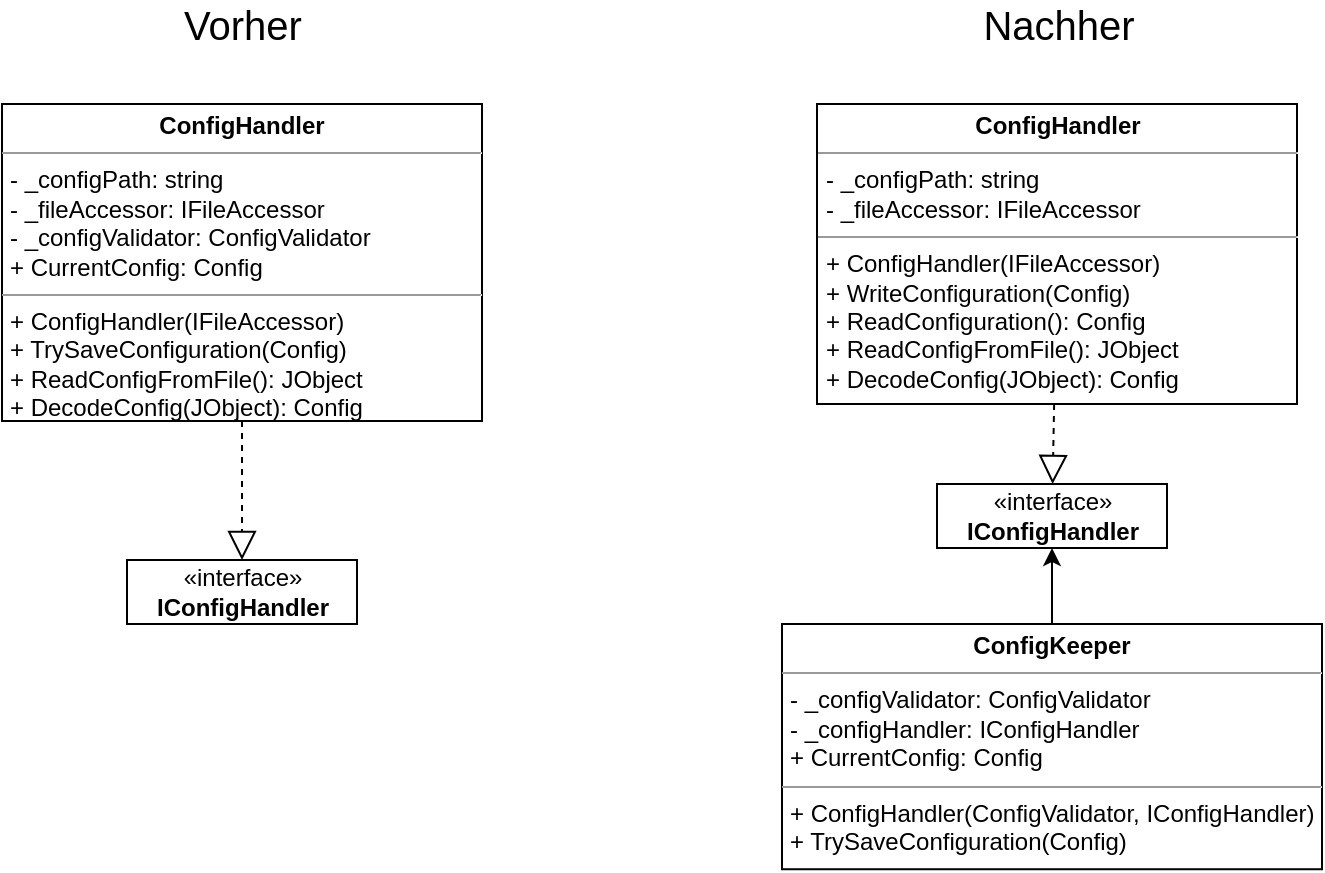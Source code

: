 <mxfile version="14.6.13" type="device"><diagram id="drPrrkYNR7CPxV543dqT" name="Seite-1"><mxGraphModel dx="-566" dy="880" grid="1" gridSize="10" guides="1" tooltips="1" connect="1" arrows="1" fold="1" page="1" pageScale="1" pageWidth="827" pageHeight="1169" math="0" shadow="0"><root><mxCell id="0"/><mxCell id="1" parent="0"/><mxCell id="91FZ1LiNpeB0iFctONCc-1" value="&lt;p style=&quot;margin: 0px ; margin-top: 4px ; text-align: center&quot;&gt;&lt;b&gt;ConfigHandler&lt;/b&gt;&lt;/p&gt;&lt;hr size=&quot;1&quot;&gt;&lt;p style=&quot;margin: 0px ; margin-left: 4px&quot;&gt;- _configPath: string&lt;/p&gt;&lt;p style=&quot;margin: 0px ; margin-left: 4px&quot;&gt;- _fileAccessor: IFileAccessor&lt;/p&gt;&lt;hr size=&quot;1&quot;&gt;&lt;p style=&quot;margin: 0px ; margin-left: 4px&quot;&gt;+ ConfigHandler(IFileAccessor)&lt;/p&gt;&lt;p style=&quot;margin: 0px ; margin-left: 4px&quot;&gt;+ WriteConfiguration(Config)&lt;/p&gt;&lt;p style=&quot;margin: 0px ; margin-left: 4px&quot;&gt;+ ReadConfiguration(): Config&lt;/p&gt;&lt;p style=&quot;margin: 0px ; margin-left: 4px&quot;&gt;+ ReadConfigFromFile(): JObject&lt;/p&gt;&lt;p style=&quot;margin: 0px ; margin-left: 4px&quot;&gt;+&amp;nbsp;DecodeConfig(JObject): Config&lt;/p&gt;" style="verticalAlign=top;align=left;overflow=fill;fontSize=12;fontFamily=Helvetica;html=1;labelBackgroundColor=none;collapsible=0;" vertex="1" parent="1"><mxGeometry x="2147.5" y="160" width="240" height="150" as="geometry"><mxRectangle x="610" y="215" width="130" height="80" as="alternateBounds"/></mxGeometry></mxCell><mxCell id="91FZ1LiNpeB0iFctONCc-6" style="edgeStyle=orthogonalEdgeStyle;rounded=0;orthogonalLoop=1;jettySize=auto;html=1;" edge="1" parent="1" source="91FZ1LiNpeB0iFctONCc-2" target="91FZ1LiNpeB0iFctONCc-3"><mxGeometry relative="1" as="geometry"/></mxCell><mxCell id="91FZ1LiNpeB0iFctONCc-2" value="&lt;p style=&quot;margin: 0px ; margin-top: 4px ; text-align: center&quot;&gt;&lt;b&gt;ConfigKeeper&lt;/b&gt;&lt;/p&gt;&lt;hr size=&quot;1&quot;&gt;&lt;p style=&quot;margin: 0px ; margin-left: 4px&quot;&gt;&lt;span&gt;- _configValidator: ConfigValidator&lt;/span&gt;&lt;/p&gt;&lt;p style=&quot;margin: 0px ; margin-left: 4px&quot;&gt;&lt;span&gt;- _configHandler: IConfigHandler&lt;/span&gt;&lt;/p&gt;&lt;p style=&quot;margin: 0px ; margin-left: 4px&quot;&gt;+ CurrentConfig: Config&lt;/p&gt;&lt;hr size=&quot;1&quot;&gt;&lt;p style=&quot;margin: 0px ; margin-left: 4px&quot;&gt;+ ConfigHandler(ConfigValidator, IConfigHandler)&lt;/p&gt;&lt;p style=&quot;margin: 0px ; margin-left: 4px&quot;&gt;+ TrySaveConfiguration(Config)&lt;/p&gt;&lt;p style=&quot;margin: 0px ; margin-left: 4px&quot;&gt;&lt;br&gt;&lt;/p&gt;" style="verticalAlign=top;align=left;overflow=fill;fontSize=12;fontFamily=Helvetica;html=1;labelBackgroundColor=none;collapsible=0;" vertex="1" parent="1"><mxGeometry x="2130" y="420" width="270" height="122.62" as="geometry"><mxRectangle x="610" y="215" width="130" height="80" as="alternateBounds"/></mxGeometry></mxCell><mxCell id="91FZ1LiNpeB0iFctONCc-3" value="«interface»&lt;br&gt;&lt;b&gt;IConfigHandler&lt;/b&gt;" style="html=1;labelBackgroundColor=none;fillColor=none;" vertex="1" parent="1"><mxGeometry x="2207.5" y="350" width="115" height="32" as="geometry"/></mxCell><mxCell id="91FZ1LiNpeB0iFctONCc-4" value="" style="endArrow=block;dashed=1;endFill=0;endSize=12;html=1;" edge="1" parent="1" source="91FZ1LiNpeB0iFctONCc-1" target="91FZ1LiNpeB0iFctONCc-3"><mxGeometry width="160" relative="1" as="geometry"><mxPoint x="1942.5" y="289.998" as="sourcePoint"/><mxPoint x="1831.776" y="338.17" as="targetPoint"/></mxGeometry></mxCell><mxCell id="91FZ1LiNpeB0iFctONCc-5" value="&lt;p style=&quot;margin: 0px ; margin-top: 4px ; text-align: center&quot;&gt;&lt;b&gt;ConfigHandler&lt;/b&gt;&lt;/p&gt;&lt;hr size=&quot;1&quot;&gt;&lt;p style=&quot;margin: 0px ; margin-left: 4px&quot;&gt;- _configPath: string&lt;/p&gt;&lt;p style=&quot;margin: 0px ; margin-left: 4px&quot;&gt;- _fileAccessor: IFileAccessor&lt;/p&gt;&lt;p style=&quot;margin: 0px ; margin-left: 4px&quot;&gt;- _configValidator: ConfigValidator&lt;/p&gt;&lt;p style=&quot;margin: 0px ; margin-left: 4px&quot;&gt;+ CurrentConfig: Config&lt;/p&gt;&lt;hr size=&quot;1&quot;&gt;&lt;p style=&quot;margin: 0px ; margin-left: 4px&quot;&gt;+ ConfigHandler(IFileAccessor)&lt;/p&gt;&lt;p style=&quot;margin: 0px ; margin-left: 4px&quot;&gt;+ TrySaveConfiguration(Config)&lt;/p&gt;&lt;p style=&quot;margin: 0px ; margin-left: 4px&quot;&gt;+ ReadConfigFromFile(): JObject&lt;/p&gt;&lt;p style=&quot;margin: 0px ; margin-left: 4px&quot;&gt;+&amp;nbsp;DecodeConfig(JObject): Config&lt;/p&gt;" style="verticalAlign=top;align=left;overflow=fill;fontSize=12;fontFamily=Helvetica;html=1;labelBackgroundColor=none;collapsible=0;" vertex="1" parent="1"><mxGeometry x="1740" y="160" width="240" height="158.5" as="geometry"><mxRectangle x="610" y="215" width="130" height="80" as="alternateBounds"/></mxGeometry></mxCell><mxCell id="91FZ1LiNpeB0iFctONCc-7" value="&lt;font style=&quot;font-size: 20px&quot;&gt;Vorher&lt;/font&gt;" style="text;html=1;align=center;verticalAlign=middle;resizable=0;points=[];autosize=1;strokeColor=none;" vertex="1" parent="1"><mxGeometry x="1825" y="110" width="70" height="20" as="geometry"/></mxCell><mxCell id="91FZ1LiNpeB0iFctONCc-8" value="&lt;font style=&quot;font-size: 20px&quot;&gt;Nachher&lt;/font&gt;" style="text;html=1;align=center;verticalAlign=middle;resizable=0;points=[];autosize=1;strokeColor=none;" vertex="1" parent="1"><mxGeometry x="2222.5" y="110" width="90" height="20" as="geometry"/></mxCell><mxCell id="91FZ1LiNpeB0iFctONCc-9" value="«interface»&lt;br&gt;&lt;b&gt;IConfigHandler&lt;/b&gt;" style="html=1;labelBackgroundColor=none;fillColor=none;" vertex="1" parent="1"><mxGeometry x="1802.5" y="388" width="115" height="32" as="geometry"/></mxCell><mxCell id="91FZ1LiNpeB0iFctONCc-10" value="" style="endArrow=block;dashed=1;endFill=0;endSize=12;html=1;" edge="1" parent="1" source="91FZ1LiNpeB0iFctONCc-5" target="91FZ1LiNpeB0iFctONCc-9"><mxGeometry width="160" relative="1" as="geometry"><mxPoint x="2018.039" y="502.62" as="sourcePoint"/><mxPoint x="1701.97" y="542.62" as="targetPoint"/><Array as="points"/></mxGeometry></mxCell></root></mxGraphModel></diagram></mxfile>